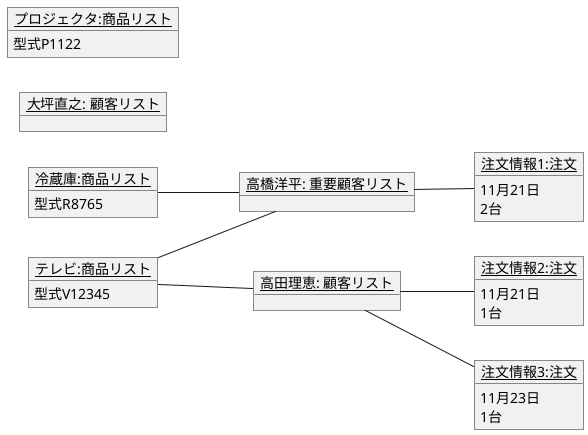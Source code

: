 @startuml
left to right direction
object "<u>高橋洋平: 重要顧客リスト</u>" as c1 {

}
object "<u>高田理恵: 顧客リスト</u>" as c2 {

}
object "<u>大坪直之: 顧客リスト</u>" as c3 {

}
object "<u>注文情報1:注文</u>" as t1 {
    11月21日
    2台
}
object "<u>注文情報2:注文</u>" as t2 {
    11月21日
    1台
}
object "<u>注文情報3:注文</u>" as t3 {
    11月23日
    1台
}
object "<u>テレビ:商品リスト</u>" as p1 {
    型式V12345
}
object "<u>冷蔵庫:商品リスト</u>" as p2 {
    型式R8765
}
object "<u>プロジェクタ:商品リスト</u>" as p3 {
    型式P1122
}
p1 -- c1
p1 -- c2
p2 -- c1
c1 -- t1
c2 -- t2
c2 -- t3
@enduml